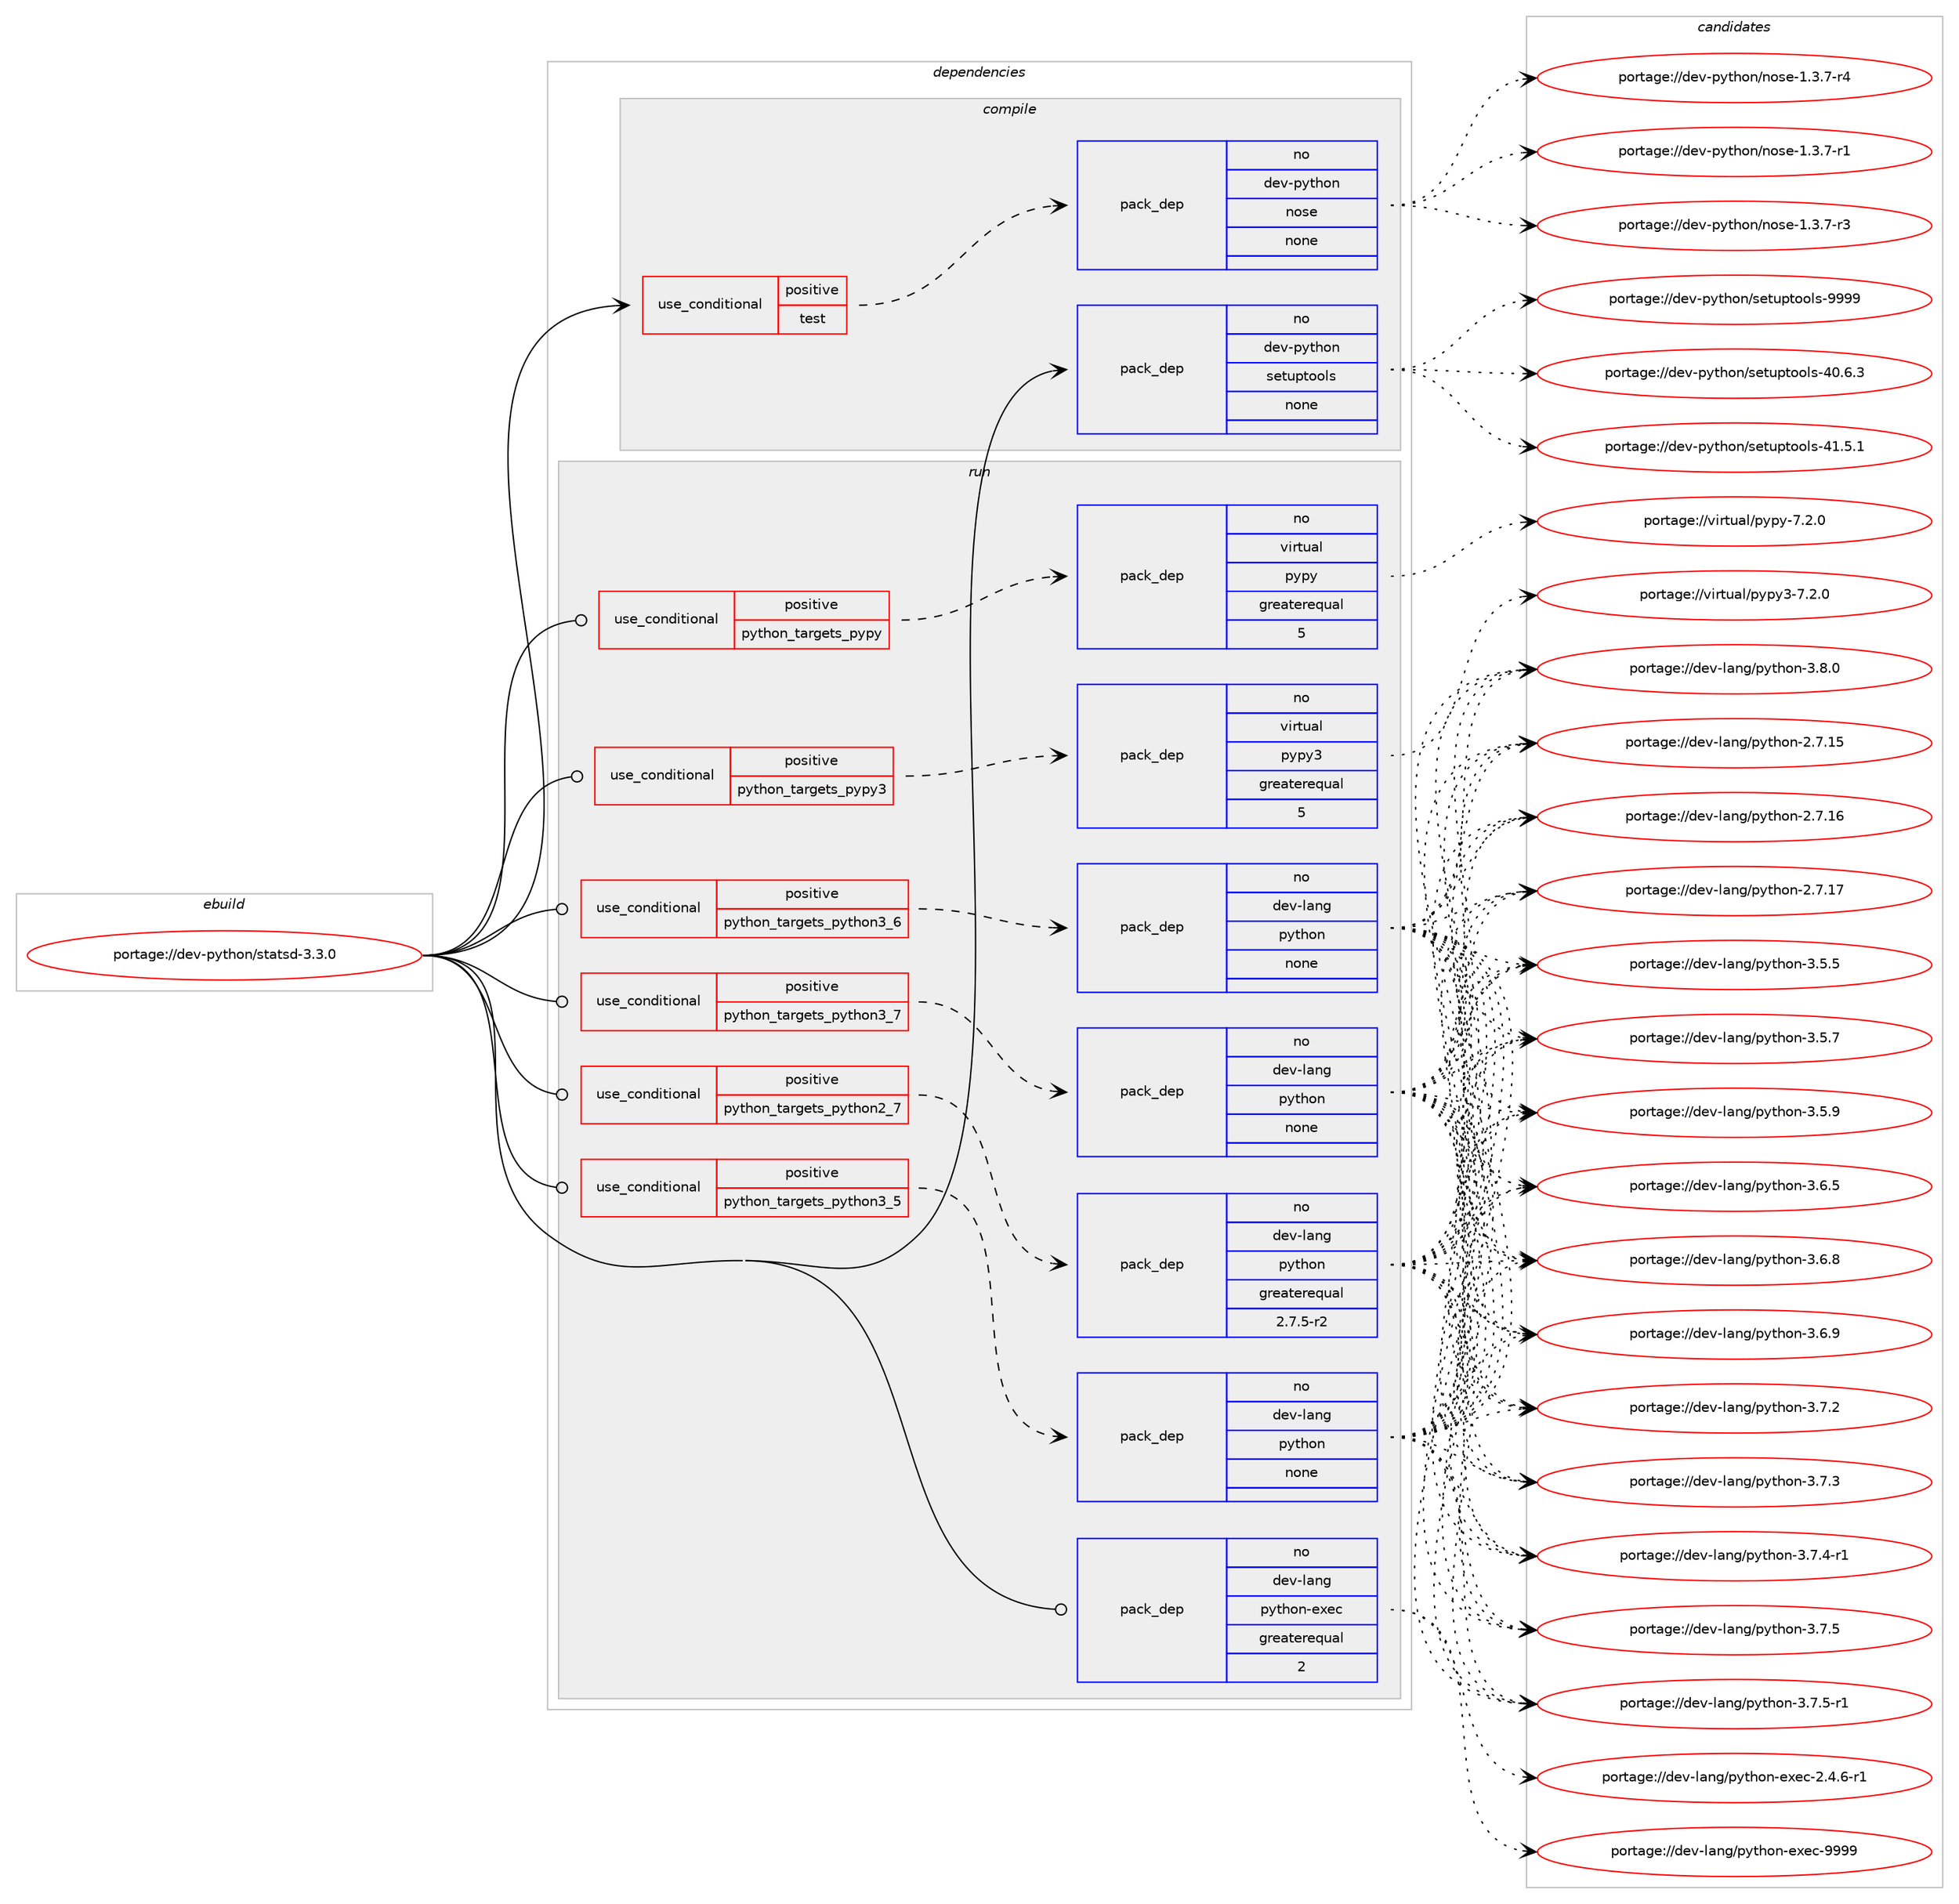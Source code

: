 digraph prolog {

# *************
# Graph options
# *************

newrank=true;
concentrate=true;
compound=true;
graph [rankdir=LR,fontname=Helvetica,fontsize=10,ranksep=1.5];#, ranksep=2.5, nodesep=0.2];
edge  [arrowhead=vee];
node  [fontname=Helvetica,fontsize=10];

# **********
# The ebuild
# **********

subgraph cluster_leftcol {
color=gray;
rank=same;
label=<<i>ebuild</i>>;
id [label="portage://dev-python/statsd-3.3.0", color=red, width=4, href="../dev-python/statsd-3.3.0.svg"];
}

# ****************
# The dependencies
# ****************

subgraph cluster_midcol {
color=gray;
label=<<i>dependencies</i>>;
subgraph cluster_compile {
fillcolor="#eeeeee";
style=filled;
label=<<i>compile</i>>;
subgraph cond39244 {
dependency174146 [label=<<TABLE BORDER="0" CELLBORDER="1" CELLSPACING="0" CELLPADDING="4"><TR><TD ROWSPAN="3" CELLPADDING="10">use_conditional</TD></TR><TR><TD>positive</TD></TR><TR><TD>test</TD></TR></TABLE>>, shape=none, color=red];
subgraph pack131499 {
dependency174147 [label=<<TABLE BORDER="0" CELLBORDER="1" CELLSPACING="0" CELLPADDING="4" WIDTH="220"><TR><TD ROWSPAN="6" CELLPADDING="30">pack_dep</TD></TR><TR><TD WIDTH="110">no</TD></TR><TR><TD>dev-python</TD></TR><TR><TD>nose</TD></TR><TR><TD>none</TD></TR><TR><TD></TD></TR></TABLE>>, shape=none, color=blue];
}
dependency174146:e -> dependency174147:w [weight=20,style="dashed",arrowhead="vee"];
}
id:e -> dependency174146:w [weight=20,style="solid",arrowhead="vee"];
subgraph pack131500 {
dependency174148 [label=<<TABLE BORDER="0" CELLBORDER="1" CELLSPACING="0" CELLPADDING="4" WIDTH="220"><TR><TD ROWSPAN="6" CELLPADDING="30">pack_dep</TD></TR><TR><TD WIDTH="110">no</TD></TR><TR><TD>dev-python</TD></TR><TR><TD>setuptools</TD></TR><TR><TD>none</TD></TR><TR><TD></TD></TR></TABLE>>, shape=none, color=blue];
}
id:e -> dependency174148:w [weight=20,style="solid",arrowhead="vee"];
}
subgraph cluster_compileandrun {
fillcolor="#eeeeee";
style=filled;
label=<<i>compile and run</i>>;
}
subgraph cluster_run {
fillcolor="#eeeeee";
style=filled;
label=<<i>run</i>>;
subgraph cond39245 {
dependency174149 [label=<<TABLE BORDER="0" CELLBORDER="1" CELLSPACING="0" CELLPADDING="4"><TR><TD ROWSPAN="3" CELLPADDING="10">use_conditional</TD></TR><TR><TD>positive</TD></TR><TR><TD>python_targets_pypy</TD></TR></TABLE>>, shape=none, color=red];
subgraph pack131501 {
dependency174150 [label=<<TABLE BORDER="0" CELLBORDER="1" CELLSPACING="0" CELLPADDING="4" WIDTH="220"><TR><TD ROWSPAN="6" CELLPADDING="30">pack_dep</TD></TR><TR><TD WIDTH="110">no</TD></TR><TR><TD>virtual</TD></TR><TR><TD>pypy</TD></TR><TR><TD>greaterequal</TD></TR><TR><TD>5</TD></TR></TABLE>>, shape=none, color=blue];
}
dependency174149:e -> dependency174150:w [weight=20,style="dashed",arrowhead="vee"];
}
id:e -> dependency174149:w [weight=20,style="solid",arrowhead="odot"];
subgraph cond39246 {
dependency174151 [label=<<TABLE BORDER="0" CELLBORDER="1" CELLSPACING="0" CELLPADDING="4"><TR><TD ROWSPAN="3" CELLPADDING="10">use_conditional</TD></TR><TR><TD>positive</TD></TR><TR><TD>python_targets_pypy3</TD></TR></TABLE>>, shape=none, color=red];
subgraph pack131502 {
dependency174152 [label=<<TABLE BORDER="0" CELLBORDER="1" CELLSPACING="0" CELLPADDING="4" WIDTH="220"><TR><TD ROWSPAN="6" CELLPADDING="30">pack_dep</TD></TR><TR><TD WIDTH="110">no</TD></TR><TR><TD>virtual</TD></TR><TR><TD>pypy3</TD></TR><TR><TD>greaterequal</TD></TR><TR><TD>5</TD></TR></TABLE>>, shape=none, color=blue];
}
dependency174151:e -> dependency174152:w [weight=20,style="dashed",arrowhead="vee"];
}
id:e -> dependency174151:w [weight=20,style="solid",arrowhead="odot"];
subgraph cond39247 {
dependency174153 [label=<<TABLE BORDER="0" CELLBORDER="1" CELLSPACING="0" CELLPADDING="4"><TR><TD ROWSPAN="3" CELLPADDING="10">use_conditional</TD></TR><TR><TD>positive</TD></TR><TR><TD>python_targets_python2_7</TD></TR></TABLE>>, shape=none, color=red];
subgraph pack131503 {
dependency174154 [label=<<TABLE BORDER="0" CELLBORDER="1" CELLSPACING="0" CELLPADDING="4" WIDTH="220"><TR><TD ROWSPAN="6" CELLPADDING="30">pack_dep</TD></TR><TR><TD WIDTH="110">no</TD></TR><TR><TD>dev-lang</TD></TR><TR><TD>python</TD></TR><TR><TD>greaterequal</TD></TR><TR><TD>2.7.5-r2</TD></TR></TABLE>>, shape=none, color=blue];
}
dependency174153:e -> dependency174154:w [weight=20,style="dashed",arrowhead="vee"];
}
id:e -> dependency174153:w [weight=20,style="solid",arrowhead="odot"];
subgraph cond39248 {
dependency174155 [label=<<TABLE BORDER="0" CELLBORDER="1" CELLSPACING="0" CELLPADDING="4"><TR><TD ROWSPAN="3" CELLPADDING="10">use_conditional</TD></TR><TR><TD>positive</TD></TR><TR><TD>python_targets_python3_5</TD></TR></TABLE>>, shape=none, color=red];
subgraph pack131504 {
dependency174156 [label=<<TABLE BORDER="0" CELLBORDER="1" CELLSPACING="0" CELLPADDING="4" WIDTH="220"><TR><TD ROWSPAN="6" CELLPADDING="30">pack_dep</TD></TR><TR><TD WIDTH="110">no</TD></TR><TR><TD>dev-lang</TD></TR><TR><TD>python</TD></TR><TR><TD>none</TD></TR><TR><TD></TD></TR></TABLE>>, shape=none, color=blue];
}
dependency174155:e -> dependency174156:w [weight=20,style="dashed",arrowhead="vee"];
}
id:e -> dependency174155:w [weight=20,style="solid",arrowhead="odot"];
subgraph cond39249 {
dependency174157 [label=<<TABLE BORDER="0" CELLBORDER="1" CELLSPACING="0" CELLPADDING="4"><TR><TD ROWSPAN="3" CELLPADDING="10">use_conditional</TD></TR><TR><TD>positive</TD></TR><TR><TD>python_targets_python3_6</TD></TR></TABLE>>, shape=none, color=red];
subgraph pack131505 {
dependency174158 [label=<<TABLE BORDER="0" CELLBORDER="1" CELLSPACING="0" CELLPADDING="4" WIDTH="220"><TR><TD ROWSPAN="6" CELLPADDING="30">pack_dep</TD></TR><TR><TD WIDTH="110">no</TD></TR><TR><TD>dev-lang</TD></TR><TR><TD>python</TD></TR><TR><TD>none</TD></TR><TR><TD></TD></TR></TABLE>>, shape=none, color=blue];
}
dependency174157:e -> dependency174158:w [weight=20,style="dashed",arrowhead="vee"];
}
id:e -> dependency174157:w [weight=20,style="solid",arrowhead="odot"];
subgraph cond39250 {
dependency174159 [label=<<TABLE BORDER="0" CELLBORDER="1" CELLSPACING="0" CELLPADDING="4"><TR><TD ROWSPAN="3" CELLPADDING="10">use_conditional</TD></TR><TR><TD>positive</TD></TR><TR><TD>python_targets_python3_7</TD></TR></TABLE>>, shape=none, color=red];
subgraph pack131506 {
dependency174160 [label=<<TABLE BORDER="0" CELLBORDER="1" CELLSPACING="0" CELLPADDING="4" WIDTH="220"><TR><TD ROWSPAN="6" CELLPADDING="30">pack_dep</TD></TR><TR><TD WIDTH="110">no</TD></TR><TR><TD>dev-lang</TD></TR><TR><TD>python</TD></TR><TR><TD>none</TD></TR><TR><TD></TD></TR></TABLE>>, shape=none, color=blue];
}
dependency174159:e -> dependency174160:w [weight=20,style="dashed",arrowhead="vee"];
}
id:e -> dependency174159:w [weight=20,style="solid",arrowhead="odot"];
subgraph pack131507 {
dependency174161 [label=<<TABLE BORDER="0" CELLBORDER="1" CELLSPACING="0" CELLPADDING="4" WIDTH="220"><TR><TD ROWSPAN="6" CELLPADDING="30">pack_dep</TD></TR><TR><TD WIDTH="110">no</TD></TR><TR><TD>dev-lang</TD></TR><TR><TD>python-exec</TD></TR><TR><TD>greaterequal</TD></TR><TR><TD>2</TD></TR></TABLE>>, shape=none, color=blue];
}
id:e -> dependency174161:w [weight=20,style="solid",arrowhead="odot"];
}
}

# **************
# The candidates
# **************

subgraph cluster_choices {
rank=same;
color=gray;
label=<<i>candidates</i>>;

subgraph choice131499 {
color=black;
nodesep=1;
choiceportage10010111845112121116104111110471101111151014549465146554511449 [label="portage://dev-python/nose-1.3.7-r1", color=red, width=4,href="../dev-python/nose-1.3.7-r1.svg"];
choiceportage10010111845112121116104111110471101111151014549465146554511451 [label="portage://dev-python/nose-1.3.7-r3", color=red, width=4,href="../dev-python/nose-1.3.7-r3.svg"];
choiceportage10010111845112121116104111110471101111151014549465146554511452 [label="portage://dev-python/nose-1.3.7-r4", color=red, width=4,href="../dev-python/nose-1.3.7-r4.svg"];
dependency174147:e -> choiceportage10010111845112121116104111110471101111151014549465146554511449:w [style=dotted,weight="100"];
dependency174147:e -> choiceportage10010111845112121116104111110471101111151014549465146554511451:w [style=dotted,weight="100"];
dependency174147:e -> choiceportage10010111845112121116104111110471101111151014549465146554511452:w [style=dotted,weight="100"];
}
subgraph choice131500 {
color=black;
nodesep=1;
choiceportage100101118451121211161041111104711510111611711211611111110811545524846544651 [label="portage://dev-python/setuptools-40.6.3", color=red, width=4,href="../dev-python/setuptools-40.6.3.svg"];
choiceportage100101118451121211161041111104711510111611711211611111110811545524946534649 [label="portage://dev-python/setuptools-41.5.1", color=red, width=4,href="../dev-python/setuptools-41.5.1.svg"];
choiceportage10010111845112121116104111110471151011161171121161111111081154557575757 [label="portage://dev-python/setuptools-9999", color=red, width=4,href="../dev-python/setuptools-9999.svg"];
dependency174148:e -> choiceportage100101118451121211161041111104711510111611711211611111110811545524846544651:w [style=dotted,weight="100"];
dependency174148:e -> choiceportage100101118451121211161041111104711510111611711211611111110811545524946534649:w [style=dotted,weight="100"];
dependency174148:e -> choiceportage10010111845112121116104111110471151011161171121161111111081154557575757:w [style=dotted,weight="100"];
}
subgraph choice131501 {
color=black;
nodesep=1;
choiceportage1181051141161179710847112121112121455546504648 [label="portage://virtual/pypy-7.2.0", color=red, width=4,href="../virtual/pypy-7.2.0.svg"];
dependency174150:e -> choiceportage1181051141161179710847112121112121455546504648:w [style=dotted,weight="100"];
}
subgraph choice131502 {
color=black;
nodesep=1;
choiceportage118105114116117971084711212111212151455546504648 [label="portage://virtual/pypy3-7.2.0", color=red, width=4,href="../virtual/pypy3-7.2.0.svg"];
dependency174152:e -> choiceportage118105114116117971084711212111212151455546504648:w [style=dotted,weight="100"];
}
subgraph choice131503 {
color=black;
nodesep=1;
choiceportage10010111845108971101034711212111610411111045504655464953 [label="portage://dev-lang/python-2.7.15", color=red, width=4,href="../dev-lang/python-2.7.15.svg"];
choiceportage10010111845108971101034711212111610411111045504655464954 [label="portage://dev-lang/python-2.7.16", color=red, width=4,href="../dev-lang/python-2.7.16.svg"];
choiceportage10010111845108971101034711212111610411111045504655464955 [label="portage://dev-lang/python-2.7.17", color=red, width=4,href="../dev-lang/python-2.7.17.svg"];
choiceportage100101118451089711010347112121116104111110455146534653 [label="portage://dev-lang/python-3.5.5", color=red, width=4,href="../dev-lang/python-3.5.5.svg"];
choiceportage100101118451089711010347112121116104111110455146534655 [label="portage://dev-lang/python-3.5.7", color=red, width=4,href="../dev-lang/python-3.5.7.svg"];
choiceportage100101118451089711010347112121116104111110455146534657 [label="portage://dev-lang/python-3.5.9", color=red, width=4,href="../dev-lang/python-3.5.9.svg"];
choiceportage100101118451089711010347112121116104111110455146544653 [label="portage://dev-lang/python-3.6.5", color=red, width=4,href="../dev-lang/python-3.6.5.svg"];
choiceportage100101118451089711010347112121116104111110455146544656 [label="portage://dev-lang/python-3.6.8", color=red, width=4,href="../dev-lang/python-3.6.8.svg"];
choiceportage100101118451089711010347112121116104111110455146544657 [label="portage://dev-lang/python-3.6.9", color=red, width=4,href="../dev-lang/python-3.6.9.svg"];
choiceportage100101118451089711010347112121116104111110455146554650 [label="portage://dev-lang/python-3.7.2", color=red, width=4,href="../dev-lang/python-3.7.2.svg"];
choiceportage100101118451089711010347112121116104111110455146554651 [label="portage://dev-lang/python-3.7.3", color=red, width=4,href="../dev-lang/python-3.7.3.svg"];
choiceportage1001011184510897110103471121211161041111104551465546524511449 [label="portage://dev-lang/python-3.7.4-r1", color=red, width=4,href="../dev-lang/python-3.7.4-r1.svg"];
choiceportage100101118451089711010347112121116104111110455146554653 [label="portage://dev-lang/python-3.7.5", color=red, width=4,href="../dev-lang/python-3.7.5.svg"];
choiceportage1001011184510897110103471121211161041111104551465546534511449 [label="portage://dev-lang/python-3.7.5-r1", color=red, width=4,href="../dev-lang/python-3.7.5-r1.svg"];
choiceportage100101118451089711010347112121116104111110455146564648 [label="portage://dev-lang/python-3.8.0", color=red, width=4,href="../dev-lang/python-3.8.0.svg"];
dependency174154:e -> choiceportage10010111845108971101034711212111610411111045504655464953:w [style=dotted,weight="100"];
dependency174154:e -> choiceportage10010111845108971101034711212111610411111045504655464954:w [style=dotted,weight="100"];
dependency174154:e -> choiceportage10010111845108971101034711212111610411111045504655464955:w [style=dotted,weight="100"];
dependency174154:e -> choiceportage100101118451089711010347112121116104111110455146534653:w [style=dotted,weight="100"];
dependency174154:e -> choiceportage100101118451089711010347112121116104111110455146534655:w [style=dotted,weight="100"];
dependency174154:e -> choiceportage100101118451089711010347112121116104111110455146534657:w [style=dotted,weight="100"];
dependency174154:e -> choiceportage100101118451089711010347112121116104111110455146544653:w [style=dotted,weight="100"];
dependency174154:e -> choiceportage100101118451089711010347112121116104111110455146544656:w [style=dotted,weight="100"];
dependency174154:e -> choiceportage100101118451089711010347112121116104111110455146544657:w [style=dotted,weight="100"];
dependency174154:e -> choiceportage100101118451089711010347112121116104111110455146554650:w [style=dotted,weight="100"];
dependency174154:e -> choiceportage100101118451089711010347112121116104111110455146554651:w [style=dotted,weight="100"];
dependency174154:e -> choiceportage1001011184510897110103471121211161041111104551465546524511449:w [style=dotted,weight="100"];
dependency174154:e -> choiceportage100101118451089711010347112121116104111110455146554653:w [style=dotted,weight="100"];
dependency174154:e -> choiceportage1001011184510897110103471121211161041111104551465546534511449:w [style=dotted,weight="100"];
dependency174154:e -> choiceportage100101118451089711010347112121116104111110455146564648:w [style=dotted,weight="100"];
}
subgraph choice131504 {
color=black;
nodesep=1;
choiceportage10010111845108971101034711212111610411111045504655464953 [label="portage://dev-lang/python-2.7.15", color=red, width=4,href="../dev-lang/python-2.7.15.svg"];
choiceportage10010111845108971101034711212111610411111045504655464954 [label="portage://dev-lang/python-2.7.16", color=red, width=4,href="../dev-lang/python-2.7.16.svg"];
choiceportage10010111845108971101034711212111610411111045504655464955 [label="portage://dev-lang/python-2.7.17", color=red, width=4,href="../dev-lang/python-2.7.17.svg"];
choiceportage100101118451089711010347112121116104111110455146534653 [label="portage://dev-lang/python-3.5.5", color=red, width=4,href="../dev-lang/python-3.5.5.svg"];
choiceportage100101118451089711010347112121116104111110455146534655 [label="portage://dev-lang/python-3.5.7", color=red, width=4,href="../dev-lang/python-3.5.7.svg"];
choiceportage100101118451089711010347112121116104111110455146534657 [label="portage://dev-lang/python-3.5.9", color=red, width=4,href="../dev-lang/python-3.5.9.svg"];
choiceportage100101118451089711010347112121116104111110455146544653 [label="portage://dev-lang/python-3.6.5", color=red, width=4,href="../dev-lang/python-3.6.5.svg"];
choiceportage100101118451089711010347112121116104111110455146544656 [label="portage://dev-lang/python-3.6.8", color=red, width=4,href="../dev-lang/python-3.6.8.svg"];
choiceportage100101118451089711010347112121116104111110455146544657 [label="portage://dev-lang/python-3.6.9", color=red, width=4,href="../dev-lang/python-3.6.9.svg"];
choiceportage100101118451089711010347112121116104111110455146554650 [label="portage://dev-lang/python-3.7.2", color=red, width=4,href="../dev-lang/python-3.7.2.svg"];
choiceportage100101118451089711010347112121116104111110455146554651 [label="portage://dev-lang/python-3.7.3", color=red, width=4,href="../dev-lang/python-3.7.3.svg"];
choiceportage1001011184510897110103471121211161041111104551465546524511449 [label="portage://dev-lang/python-3.7.4-r1", color=red, width=4,href="../dev-lang/python-3.7.4-r1.svg"];
choiceportage100101118451089711010347112121116104111110455146554653 [label="portage://dev-lang/python-3.7.5", color=red, width=4,href="../dev-lang/python-3.7.5.svg"];
choiceportage1001011184510897110103471121211161041111104551465546534511449 [label="portage://dev-lang/python-3.7.5-r1", color=red, width=4,href="../dev-lang/python-3.7.5-r1.svg"];
choiceportage100101118451089711010347112121116104111110455146564648 [label="portage://dev-lang/python-3.8.0", color=red, width=4,href="../dev-lang/python-3.8.0.svg"];
dependency174156:e -> choiceportage10010111845108971101034711212111610411111045504655464953:w [style=dotted,weight="100"];
dependency174156:e -> choiceportage10010111845108971101034711212111610411111045504655464954:w [style=dotted,weight="100"];
dependency174156:e -> choiceportage10010111845108971101034711212111610411111045504655464955:w [style=dotted,weight="100"];
dependency174156:e -> choiceportage100101118451089711010347112121116104111110455146534653:w [style=dotted,weight="100"];
dependency174156:e -> choiceportage100101118451089711010347112121116104111110455146534655:w [style=dotted,weight="100"];
dependency174156:e -> choiceportage100101118451089711010347112121116104111110455146534657:w [style=dotted,weight="100"];
dependency174156:e -> choiceportage100101118451089711010347112121116104111110455146544653:w [style=dotted,weight="100"];
dependency174156:e -> choiceportage100101118451089711010347112121116104111110455146544656:w [style=dotted,weight="100"];
dependency174156:e -> choiceportage100101118451089711010347112121116104111110455146544657:w [style=dotted,weight="100"];
dependency174156:e -> choiceportage100101118451089711010347112121116104111110455146554650:w [style=dotted,weight="100"];
dependency174156:e -> choiceportage100101118451089711010347112121116104111110455146554651:w [style=dotted,weight="100"];
dependency174156:e -> choiceportage1001011184510897110103471121211161041111104551465546524511449:w [style=dotted,weight="100"];
dependency174156:e -> choiceportage100101118451089711010347112121116104111110455146554653:w [style=dotted,weight="100"];
dependency174156:e -> choiceportage1001011184510897110103471121211161041111104551465546534511449:w [style=dotted,weight="100"];
dependency174156:e -> choiceportage100101118451089711010347112121116104111110455146564648:w [style=dotted,weight="100"];
}
subgraph choice131505 {
color=black;
nodesep=1;
choiceportage10010111845108971101034711212111610411111045504655464953 [label="portage://dev-lang/python-2.7.15", color=red, width=4,href="../dev-lang/python-2.7.15.svg"];
choiceportage10010111845108971101034711212111610411111045504655464954 [label="portage://dev-lang/python-2.7.16", color=red, width=4,href="../dev-lang/python-2.7.16.svg"];
choiceportage10010111845108971101034711212111610411111045504655464955 [label="portage://dev-lang/python-2.7.17", color=red, width=4,href="../dev-lang/python-2.7.17.svg"];
choiceportage100101118451089711010347112121116104111110455146534653 [label="portage://dev-lang/python-3.5.5", color=red, width=4,href="../dev-lang/python-3.5.5.svg"];
choiceportage100101118451089711010347112121116104111110455146534655 [label="portage://dev-lang/python-3.5.7", color=red, width=4,href="../dev-lang/python-3.5.7.svg"];
choiceportage100101118451089711010347112121116104111110455146534657 [label="portage://dev-lang/python-3.5.9", color=red, width=4,href="../dev-lang/python-3.5.9.svg"];
choiceportage100101118451089711010347112121116104111110455146544653 [label="portage://dev-lang/python-3.6.5", color=red, width=4,href="../dev-lang/python-3.6.5.svg"];
choiceportage100101118451089711010347112121116104111110455146544656 [label="portage://dev-lang/python-3.6.8", color=red, width=4,href="../dev-lang/python-3.6.8.svg"];
choiceportage100101118451089711010347112121116104111110455146544657 [label="portage://dev-lang/python-3.6.9", color=red, width=4,href="../dev-lang/python-3.6.9.svg"];
choiceportage100101118451089711010347112121116104111110455146554650 [label="portage://dev-lang/python-3.7.2", color=red, width=4,href="../dev-lang/python-3.7.2.svg"];
choiceportage100101118451089711010347112121116104111110455146554651 [label="portage://dev-lang/python-3.7.3", color=red, width=4,href="../dev-lang/python-3.7.3.svg"];
choiceportage1001011184510897110103471121211161041111104551465546524511449 [label="portage://dev-lang/python-3.7.4-r1", color=red, width=4,href="../dev-lang/python-3.7.4-r1.svg"];
choiceportage100101118451089711010347112121116104111110455146554653 [label="portage://dev-lang/python-3.7.5", color=red, width=4,href="../dev-lang/python-3.7.5.svg"];
choiceportage1001011184510897110103471121211161041111104551465546534511449 [label="portage://dev-lang/python-3.7.5-r1", color=red, width=4,href="../dev-lang/python-3.7.5-r1.svg"];
choiceportage100101118451089711010347112121116104111110455146564648 [label="portage://dev-lang/python-3.8.0", color=red, width=4,href="../dev-lang/python-3.8.0.svg"];
dependency174158:e -> choiceportage10010111845108971101034711212111610411111045504655464953:w [style=dotted,weight="100"];
dependency174158:e -> choiceportage10010111845108971101034711212111610411111045504655464954:w [style=dotted,weight="100"];
dependency174158:e -> choiceportage10010111845108971101034711212111610411111045504655464955:w [style=dotted,weight="100"];
dependency174158:e -> choiceportage100101118451089711010347112121116104111110455146534653:w [style=dotted,weight="100"];
dependency174158:e -> choiceportage100101118451089711010347112121116104111110455146534655:w [style=dotted,weight="100"];
dependency174158:e -> choiceportage100101118451089711010347112121116104111110455146534657:w [style=dotted,weight="100"];
dependency174158:e -> choiceportage100101118451089711010347112121116104111110455146544653:w [style=dotted,weight="100"];
dependency174158:e -> choiceportage100101118451089711010347112121116104111110455146544656:w [style=dotted,weight="100"];
dependency174158:e -> choiceportage100101118451089711010347112121116104111110455146544657:w [style=dotted,weight="100"];
dependency174158:e -> choiceportage100101118451089711010347112121116104111110455146554650:w [style=dotted,weight="100"];
dependency174158:e -> choiceportage100101118451089711010347112121116104111110455146554651:w [style=dotted,weight="100"];
dependency174158:e -> choiceportage1001011184510897110103471121211161041111104551465546524511449:w [style=dotted,weight="100"];
dependency174158:e -> choiceportage100101118451089711010347112121116104111110455146554653:w [style=dotted,weight="100"];
dependency174158:e -> choiceportage1001011184510897110103471121211161041111104551465546534511449:w [style=dotted,weight="100"];
dependency174158:e -> choiceportage100101118451089711010347112121116104111110455146564648:w [style=dotted,weight="100"];
}
subgraph choice131506 {
color=black;
nodesep=1;
choiceportage10010111845108971101034711212111610411111045504655464953 [label="portage://dev-lang/python-2.7.15", color=red, width=4,href="../dev-lang/python-2.7.15.svg"];
choiceportage10010111845108971101034711212111610411111045504655464954 [label="portage://dev-lang/python-2.7.16", color=red, width=4,href="../dev-lang/python-2.7.16.svg"];
choiceportage10010111845108971101034711212111610411111045504655464955 [label="portage://dev-lang/python-2.7.17", color=red, width=4,href="../dev-lang/python-2.7.17.svg"];
choiceportage100101118451089711010347112121116104111110455146534653 [label="portage://dev-lang/python-3.5.5", color=red, width=4,href="../dev-lang/python-3.5.5.svg"];
choiceportage100101118451089711010347112121116104111110455146534655 [label="portage://dev-lang/python-3.5.7", color=red, width=4,href="../dev-lang/python-3.5.7.svg"];
choiceportage100101118451089711010347112121116104111110455146534657 [label="portage://dev-lang/python-3.5.9", color=red, width=4,href="../dev-lang/python-3.5.9.svg"];
choiceportage100101118451089711010347112121116104111110455146544653 [label="portage://dev-lang/python-3.6.5", color=red, width=4,href="../dev-lang/python-3.6.5.svg"];
choiceportage100101118451089711010347112121116104111110455146544656 [label="portage://dev-lang/python-3.6.8", color=red, width=4,href="../dev-lang/python-3.6.8.svg"];
choiceportage100101118451089711010347112121116104111110455146544657 [label="portage://dev-lang/python-3.6.9", color=red, width=4,href="../dev-lang/python-3.6.9.svg"];
choiceportage100101118451089711010347112121116104111110455146554650 [label="portage://dev-lang/python-3.7.2", color=red, width=4,href="../dev-lang/python-3.7.2.svg"];
choiceportage100101118451089711010347112121116104111110455146554651 [label="portage://dev-lang/python-3.7.3", color=red, width=4,href="../dev-lang/python-3.7.3.svg"];
choiceportage1001011184510897110103471121211161041111104551465546524511449 [label="portage://dev-lang/python-3.7.4-r1", color=red, width=4,href="../dev-lang/python-3.7.4-r1.svg"];
choiceportage100101118451089711010347112121116104111110455146554653 [label="portage://dev-lang/python-3.7.5", color=red, width=4,href="../dev-lang/python-3.7.5.svg"];
choiceportage1001011184510897110103471121211161041111104551465546534511449 [label="portage://dev-lang/python-3.7.5-r1", color=red, width=4,href="../dev-lang/python-3.7.5-r1.svg"];
choiceportage100101118451089711010347112121116104111110455146564648 [label="portage://dev-lang/python-3.8.0", color=red, width=4,href="../dev-lang/python-3.8.0.svg"];
dependency174160:e -> choiceportage10010111845108971101034711212111610411111045504655464953:w [style=dotted,weight="100"];
dependency174160:e -> choiceportage10010111845108971101034711212111610411111045504655464954:w [style=dotted,weight="100"];
dependency174160:e -> choiceportage10010111845108971101034711212111610411111045504655464955:w [style=dotted,weight="100"];
dependency174160:e -> choiceportage100101118451089711010347112121116104111110455146534653:w [style=dotted,weight="100"];
dependency174160:e -> choiceportage100101118451089711010347112121116104111110455146534655:w [style=dotted,weight="100"];
dependency174160:e -> choiceportage100101118451089711010347112121116104111110455146534657:w [style=dotted,weight="100"];
dependency174160:e -> choiceportage100101118451089711010347112121116104111110455146544653:w [style=dotted,weight="100"];
dependency174160:e -> choiceportage100101118451089711010347112121116104111110455146544656:w [style=dotted,weight="100"];
dependency174160:e -> choiceportage100101118451089711010347112121116104111110455146544657:w [style=dotted,weight="100"];
dependency174160:e -> choiceportage100101118451089711010347112121116104111110455146554650:w [style=dotted,weight="100"];
dependency174160:e -> choiceportage100101118451089711010347112121116104111110455146554651:w [style=dotted,weight="100"];
dependency174160:e -> choiceportage1001011184510897110103471121211161041111104551465546524511449:w [style=dotted,weight="100"];
dependency174160:e -> choiceportage100101118451089711010347112121116104111110455146554653:w [style=dotted,weight="100"];
dependency174160:e -> choiceportage1001011184510897110103471121211161041111104551465546534511449:w [style=dotted,weight="100"];
dependency174160:e -> choiceportage100101118451089711010347112121116104111110455146564648:w [style=dotted,weight="100"];
}
subgraph choice131507 {
color=black;
nodesep=1;
choiceportage10010111845108971101034711212111610411111045101120101994550465246544511449 [label="portage://dev-lang/python-exec-2.4.6-r1", color=red, width=4,href="../dev-lang/python-exec-2.4.6-r1.svg"];
choiceportage10010111845108971101034711212111610411111045101120101994557575757 [label="portage://dev-lang/python-exec-9999", color=red, width=4,href="../dev-lang/python-exec-9999.svg"];
dependency174161:e -> choiceportage10010111845108971101034711212111610411111045101120101994550465246544511449:w [style=dotted,weight="100"];
dependency174161:e -> choiceportage10010111845108971101034711212111610411111045101120101994557575757:w [style=dotted,weight="100"];
}
}

}
